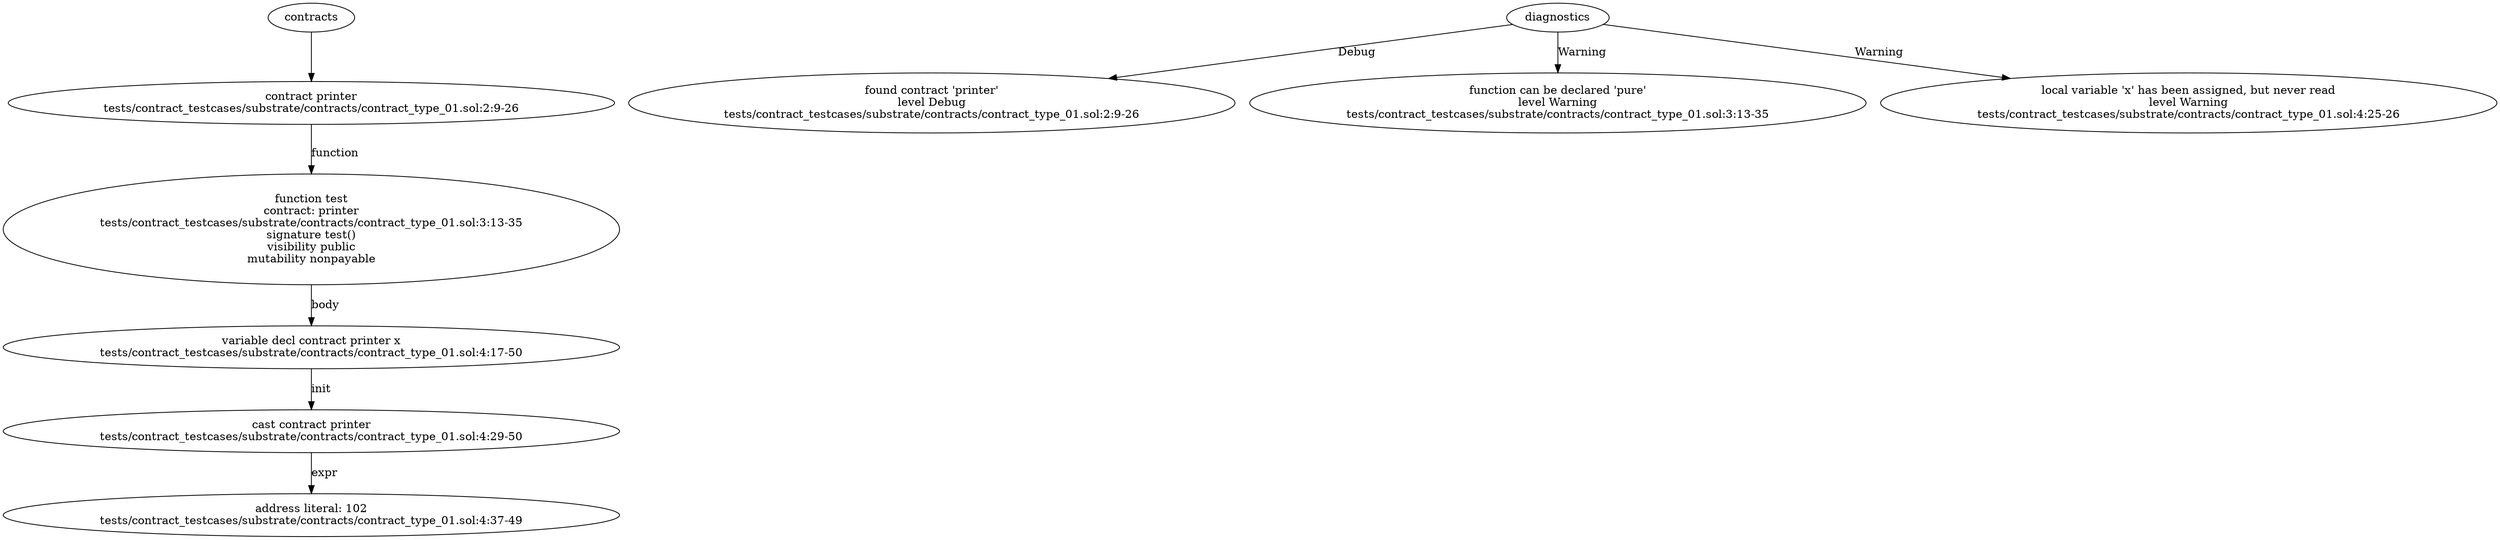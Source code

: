 strict digraph "tests/contract_testcases/substrate/contracts/contract_type_01.sol" {
	contract [label="contract printer\ntests/contract_testcases/substrate/contracts/contract_type_01.sol:2:9-26"]
	test [label="function test\ncontract: printer\ntests/contract_testcases/substrate/contracts/contract_type_01.sol:3:13-35\nsignature test()\nvisibility public\nmutability nonpayable"]
	var_decl [label="variable decl contract printer x\ntests/contract_testcases/substrate/contracts/contract_type_01.sol:4:17-50"]
	cast [label="cast contract printer\ntests/contract_testcases/substrate/contracts/contract_type_01.sol:4:29-50"]
	number_literal [label="address literal: 102\ntests/contract_testcases/substrate/contracts/contract_type_01.sol:4:37-49"]
	diagnostic [label="found contract 'printer'\nlevel Debug\ntests/contract_testcases/substrate/contracts/contract_type_01.sol:2:9-26"]
	diagnostic_8 [label="function can be declared 'pure'\nlevel Warning\ntests/contract_testcases/substrate/contracts/contract_type_01.sol:3:13-35"]
	diagnostic_9 [label="local variable 'x' has been assigned, but never read\nlevel Warning\ntests/contract_testcases/substrate/contracts/contract_type_01.sol:4:25-26"]
	contracts -> contract
	contract -> test [label="function"]
	test -> var_decl [label="body"]
	var_decl -> cast [label="init"]
	cast -> number_literal [label="expr"]
	diagnostics -> diagnostic [label="Debug"]
	diagnostics -> diagnostic_8 [label="Warning"]
	diagnostics -> diagnostic_9 [label="Warning"]
}
